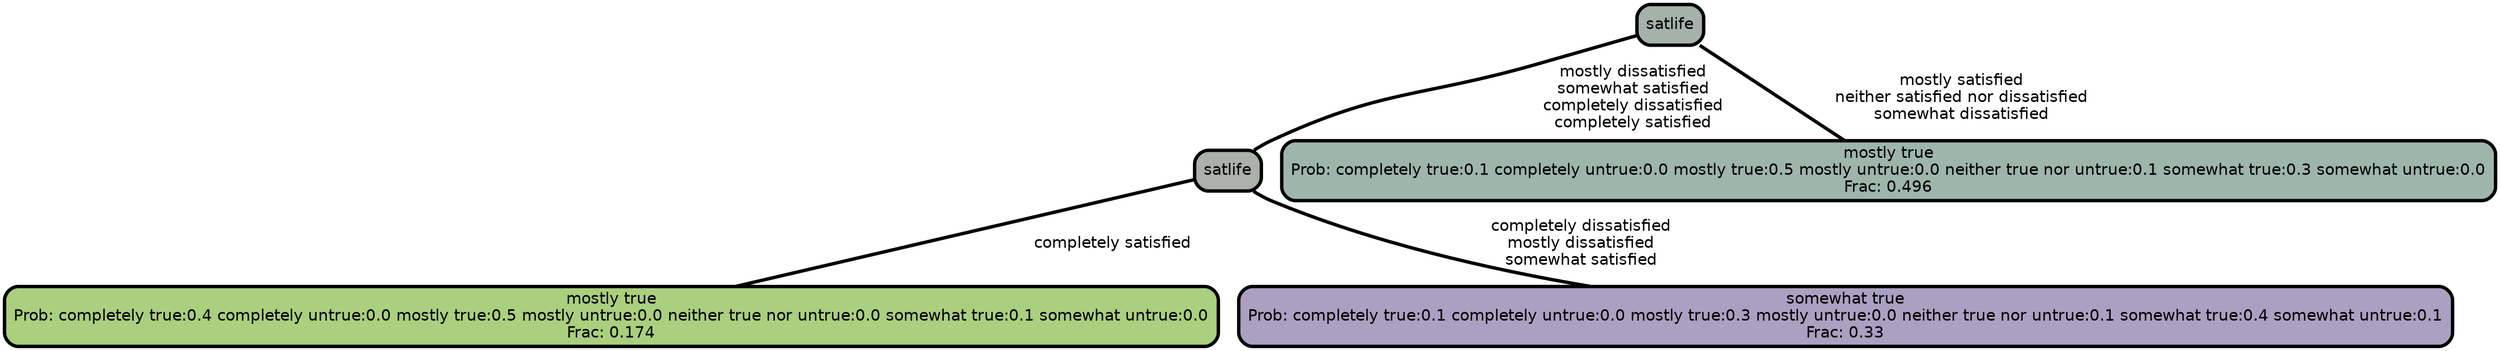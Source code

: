 graph Tree {
node [shape=box, style="filled, rounded",color="black",penwidth="3",fontcolor="black",                 fontname=helvetica] ;
graph [ranksep="0 equally", splines=straight,                 bgcolor=transparent, dpi=200] ;
edge [fontname=helvetica, color=black] ;
0 [label="mostly true
Prob: completely true:0.4 completely untrue:0.0 mostly true:0.5 mostly untrue:0.0 neither true nor untrue:0.0 somewhat true:0.1 somewhat untrue:0.0
Frac: 0.174", fillcolor="#aacf7e"] ;
1 [label="satlife", fillcolor="#abb0aa"] ;
2 [label="somewhat true
Prob: completely true:0.1 completely untrue:0.0 mostly true:0.3 mostly untrue:0.0 neither true nor untrue:0.1 somewhat true:0.4 somewhat untrue:0.1
Frac: 0.33", fillcolor="#aba0c1"] ;
3 [label="satlife", fillcolor="#a5b2ab"] ;
4 [label="mostly true
Prob: completely true:0.1 completely untrue:0.0 mostly true:0.5 mostly untrue:0.0 neither true nor untrue:0.1 somewhat true:0.3 somewhat untrue:0.0
Frac: 0.496", fillcolor="#9eb5ac"] ;
1 -- 0 [label=" completely satisfied",penwidth=3] ;
1 -- 2 [label=" completely dissatisfied\n mostly dissatisfied\n somewhat satisfied",penwidth=3] ;
3 -- 1 [label=" mostly dissatisfied\n somewhat satisfied\n completely dissatisfied\n completely satisfied",penwidth=3] ;
3 -- 4 [label=" mostly satisfied\n neither satisfied nor dissatisfied\n somewhat dissatisfied",penwidth=3] ;
{rank = same;}}